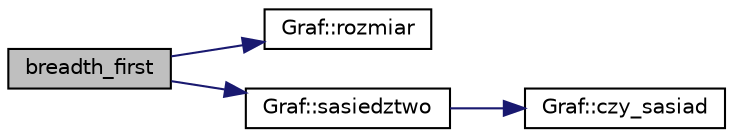 digraph G
{
  edge [fontname="Helvetica",fontsize="10",labelfontname="Helvetica",labelfontsize="10"];
  node [fontname="Helvetica",fontsize="10",shape=record];
  rankdir="LR";
  Node1 [label="breadth_first",height=0.2,width=0.4,color="black", fillcolor="grey75", style="filled" fontcolor="black"];
  Node1 -> Node2 [color="midnightblue",fontsize="10",style="solid",fontname="Helvetica"];
  Node2 [label="Graf::rozmiar",height=0.2,width=0.4,color="black", fillcolor="white", style="filled",URL="$class_graf.html#ab452377f7bf7a7034057c9b1c1f2c4fb",tooltip="Metoda pozwalajaca na sprawdzenie rozmiaru."];
  Node1 -> Node3 [color="midnightblue",fontsize="10",style="solid",fontname="Helvetica"];
  Node3 [label="Graf::sasiedztwo",height=0.2,width=0.4,color="black", fillcolor="white", style="filled",URL="$class_graf.html#a7a21743550a1a46b30e462ddccf665c3",tooltip="Metoda pozwalajaca na sprawdzic &quot;sasiedztwo&quot; danego wierzcholka."];
  Node3 -> Node4 [color="midnightblue",fontsize="10",style="solid",fontname="Helvetica"];
  Node4 [label="Graf::czy_sasiad",height=0.2,width=0.4,color="black", fillcolor="white", style="filled",URL="$class_graf.html#ac743220324f5dd5340b26571771aab97",tooltip="Metoda pozwalajaca na sprawdzic czy dany wierzcholek jest &quot;sasiadem&quot;."];
}
